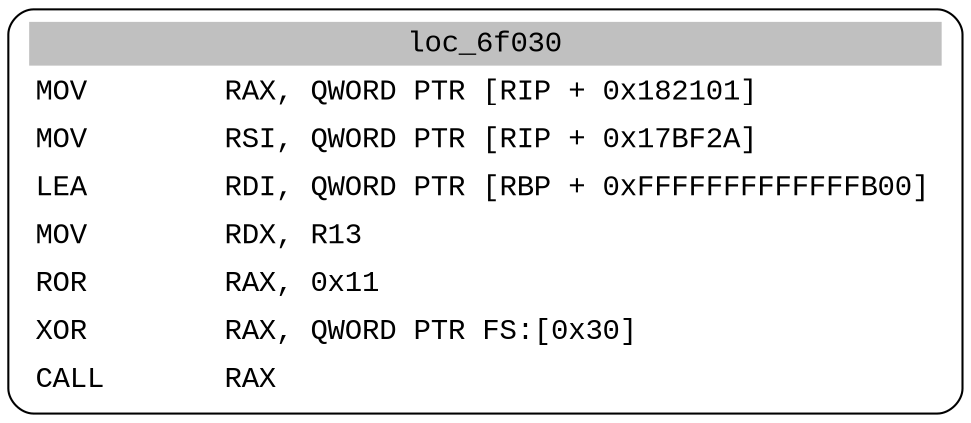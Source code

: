 digraph asm_graph {
1941 [
shape="Mrecord" fontname="Courier New"label =<<table border="0" cellborder="0" cellpadding="3"><tr><td align="center" colspan="2" bgcolor="grey">loc_6f030</td></tr><tr><td align="left">MOV        RAX, QWORD PTR [RIP + 0x182101]</td></tr><tr><td align="left">MOV        RSI, QWORD PTR [RIP + 0x17BF2A]</td></tr><tr><td align="left">LEA        RDI, QWORD PTR [RBP + 0xFFFFFFFFFFFFFB00]</td></tr><tr><td align="left">MOV        RDX, R13</td></tr><tr><td align="left">ROR        RAX, 0x11</td></tr><tr><td align="left">XOR        RAX, QWORD PTR FS:[0x30]</td></tr><tr><td align="left">CALL       RAX</td></tr></table>> ];
}